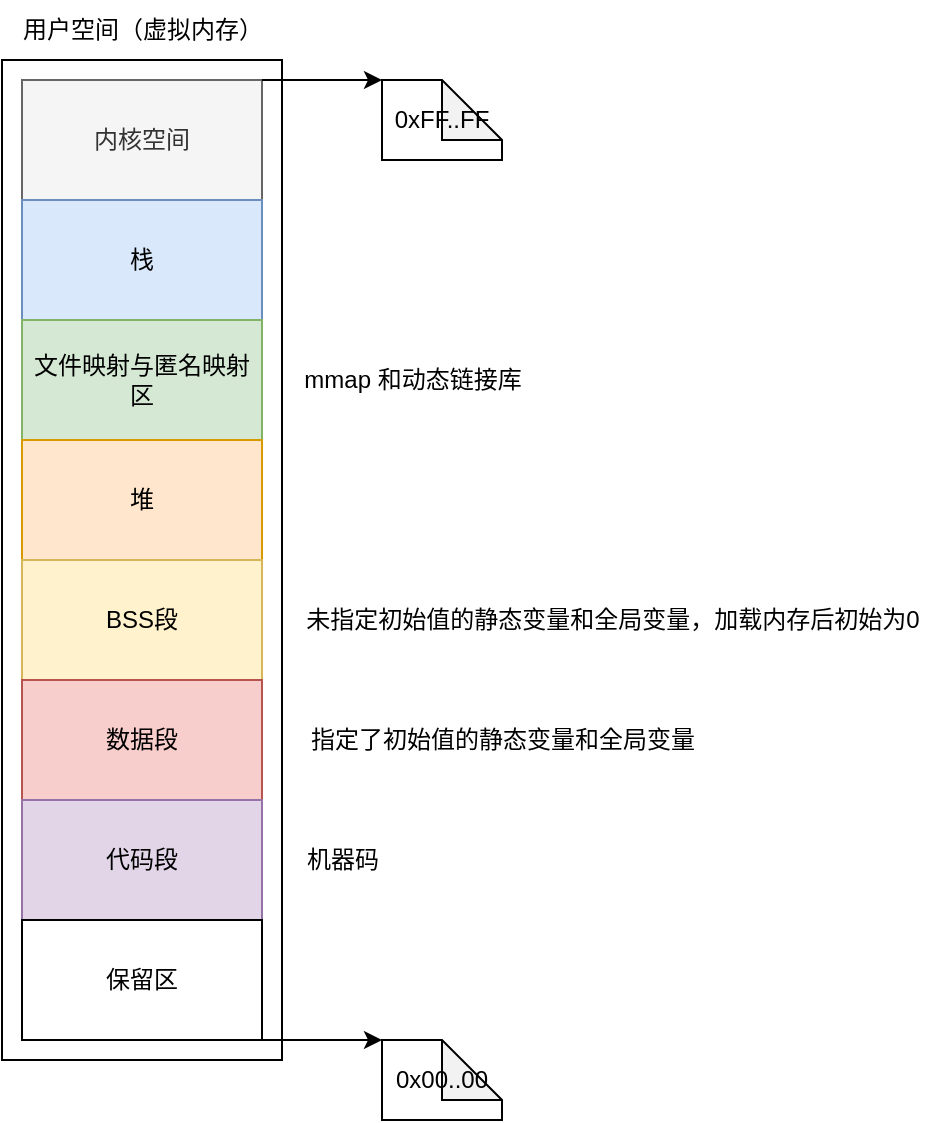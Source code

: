 <mxfile version="20.4.1" type="github">
  <diagram id="GFMSe6fZ3W8NzH98U5mP" name="Memory">
    <mxGraphModel dx="1185" dy="635" grid="1" gridSize="10" guides="1" tooltips="1" connect="1" arrows="1" fold="1" page="1" pageScale="1" pageWidth="827" pageHeight="1169" math="0" shadow="0">
      <root>
        <mxCell id="0" />
        <mxCell id="1" parent="0" />
        <mxCell id="gBxEkbXQLqnpj3vdIMRa-8" value="" style="rounded=0;whiteSpace=wrap;html=1;" vertex="1" parent="1">
          <mxGeometry x="200" y="200" width="140" height="500" as="geometry" />
        </mxCell>
        <mxCell id="gBxEkbXQLqnpj3vdIMRa-1" value="内核空间" style="rounded=0;whiteSpace=wrap;html=1;fillColor=#f5f5f5;fontColor=#333333;strokeColor=#666666;" vertex="1" parent="1">
          <mxGeometry x="210" y="210" width="120" height="60" as="geometry" />
        </mxCell>
        <mxCell id="gBxEkbXQLqnpj3vdIMRa-2" value="栈" style="rounded=0;whiteSpace=wrap;html=1;fillColor=#dae8fc;strokeColor=#6c8ebf;" vertex="1" parent="1">
          <mxGeometry x="210" y="270" width="120" height="60" as="geometry" />
        </mxCell>
        <mxCell id="gBxEkbXQLqnpj3vdIMRa-3" value="文件映射与匿名映射区" style="rounded=0;whiteSpace=wrap;html=1;fillColor=#d5e8d4;strokeColor=#82b366;" vertex="1" parent="1">
          <mxGeometry x="210" y="330" width="120" height="60" as="geometry" />
        </mxCell>
        <mxCell id="gBxEkbXQLqnpj3vdIMRa-4" value="堆" style="rounded=0;whiteSpace=wrap;html=1;fillColor=#ffe6cc;strokeColor=#d79b00;" vertex="1" parent="1">
          <mxGeometry x="210" y="390" width="120" height="60" as="geometry" />
        </mxCell>
        <mxCell id="gBxEkbXQLqnpj3vdIMRa-5" value="BSS段" style="rounded=0;whiteSpace=wrap;html=1;fillColor=#fff2cc;strokeColor=#d6b656;" vertex="1" parent="1">
          <mxGeometry x="210" y="450" width="120" height="60" as="geometry" />
        </mxCell>
        <mxCell id="gBxEkbXQLqnpj3vdIMRa-6" value="数据段" style="rounded=0;whiteSpace=wrap;html=1;fillColor=#f8cecc;strokeColor=#b85450;" vertex="1" parent="1">
          <mxGeometry x="210" y="510" width="120" height="60" as="geometry" />
        </mxCell>
        <mxCell id="gBxEkbXQLqnpj3vdIMRa-7" value="代码段" style="rounded=0;whiteSpace=wrap;html=1;fillColor=#e1d5e7;strokeColor=#9673a6;" vertex="1" parent="1">
          <mxGeometry x="210" y="570" width="120" height="60" as="geometry" />
        </mxCell>
        <mxCell id="gBxEkbXQLqnpj3vdIMRa-9" value="用户空间（虚拟内存）" style="text;html=1;align=center;verticalAlign=middle;resizable=0;points=[];autosize=1;strokeColor=none;fillColor=none;" vertex="1" parent="1">
          <mxGeometry x="200" y="170" width="140" height="30" as="geometry" />
        </mxCell>
        <mxCell id="gBxEkbXQLqnpj3vdIMRa-11" value="机器码" style="text;html=1;align=center;verticalAlign=middle;resizable=0;points=[];autosize=1;strokeColor=none;fillColor=none;" vertex="1" parent="1">
          <mxGeometry x="340" y="585" width="60" height="30" as="geometry" />
        </mxCell>
        <mxCell id="gBxEkbXQLqnpj3vdIMRa-12" value="指定了初始值的静态变量和全局变量" style="text;html=1;align=center;verticalAlign=middle;resizable=0;points=[];autosize=1;strokeColor=none;fillColor=none;" vertex="1" parent="1">
          <mxGeometry x="340" y="525" width="220" height="30" as="geometry" />
        </mxCell>
        <mxCell id="gBxEkbXQLqnpj3vdIMRa-13" value="未指定初始值的静态变量和全局变量，加载内存后初始为0" style="text;html=1;align=center;verticalAlign=middle;resizable=0;points=[];autosize=1;strokeColor=none;fillColor=none;" vertex="1" parent="1">
          <mxGeometry x="340" y="465" width="330" height="30" as="geometry" />
        </mxCell>
        <mxCell id="gBxEkbXQLqnpj3vdIMRa-14" value="mmap 和动态链接库" style="text;html=1;align=center;verticalAlign=middle;resizable=0;points=[];autosize=1;strokeColor=none;fillColor=none;" vertex="1" parent="1">
          <mxGeometry x="340" y="345" width="130" height="30" as="geometry" />
        </mxCell>
        <mxCell id="gBxEkbXQLqnpj3vdIMRa-15" value="" style="endArrow=classic;html=1;rounded=0;exitX=1;exitY=0;exitDx=0;exitDy=0;" edge="1" parent="1" source="gBxEkbXQLqnpj3vdIMRa-1">
          <mxGeometry width="50" height="50" relative="1" as="geometry">
            <mxPoint x="390" y="530" as="sourcePoint" />
            <mxPoint x="390" y="210" as="targetPoint" />
          </mxGeometry>
        </mxCell>
        <mxCell id="gBxEkbXQLqnpj3vdIMRa-16" value="0xFF..FF" style="shape=note;whiteSpace=wrap;html=1;backgroundOutline=1;darkOpacity=0.05;" vertex="1" parent="1">
          <mxGeometry x="390" y="210" width="60" height="40" as="geometry" />
        </mxCell>
        <mxCell id="gBxEkbXQLqnpj3vdIMRa-17" value="保留区" style="rounded=0;whiteSpace=wrap;html=1;" vertex="1" parent="1">
          <mxGeometry x="210" y="630" width="120" height="60" as="geometry" />
        </mxCell>
        <mxCell id="gBxEkbXQLqnpj3vdIMRa-18" value="" style="endArrow=classic;html=1;rounded=0;exitX=1;exitY=0;exitDx=0;exitDy=0;" edge="1" parent="1">
          <mxGeometry width="50" height="50" relative="1" as="geometry">
            <mxPoint x="330" y="690" as="sourcePoint" />
            <mxPoint x="390" y="690" as="targetPoint" />
          </mxGeometry>
        </mxCell>
        <mxCell id="gBxEkbXQLqnpj3vdIMRa-19" value="0x00..00" style="shape=note;whiteSpace=wrap;html=1;backgroundOutline=1;darkOpacity=0.05;" vertex="1" parent="1">
          <mxGeometry x="390" y="690" width="60" height="40" as="geometry" />
        </mxCell>
      </root>
    </mxGraphModel>
  </diagram>
</mxfile>
